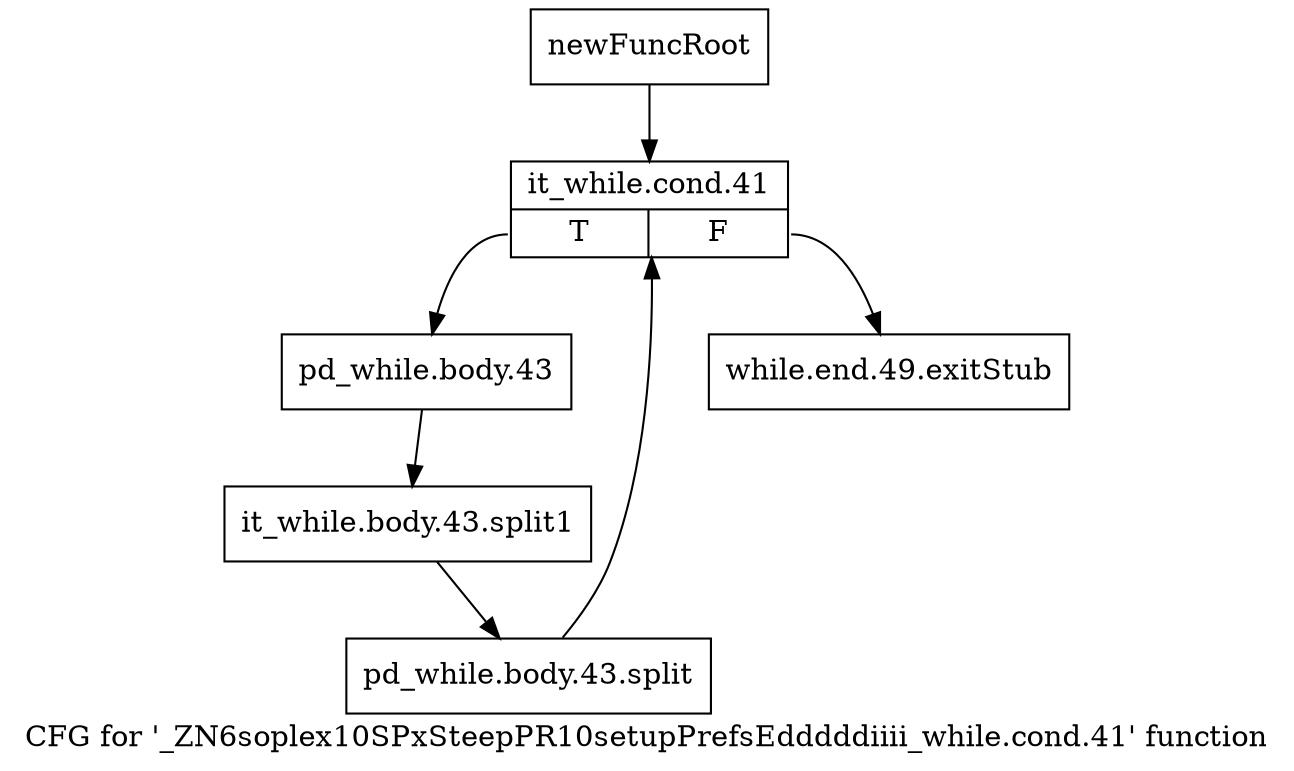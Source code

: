 digraph "CFG for '_ZN6soplex10SPxSteepPR10setupPrefsEdddddiiii_while.cond.41' function" {
	label="CFG for '_ZN6soplex10SPxSteepPR10setupPrefsEdddddiiii_while.cond.41' function";

	Node0x2f14950 [shape=record,label="{newFuncRoot}"];
	Node0x2f14950 -> Node0x2f149f0;
	Node0x2f149a0 [shape=record,label="{while.end.49.exitStub}"];
	Node0x2f149f0 [shape=record,label="{it_while.cond.41|{<s0>T|<s1>F}}"];
	Node0x2f149f0:s0 -> Node0x2f14a40;
	Node0x2f149f0:s1 -> Node0x2f149a0;
	Node0x2f14a40 [shape=record,label="{pd_while.body.43}"];
	Node0x2f14a40 -> Node0x33c3100;
	Node0x33c3100 [shape=record,label="{it_while.body.43.split1}"];
	Node0x33c3100 -> Node0x3484320;
	Node0x3484320 [shape=record,label="{pd_while.body.43.split}"];
	Node0x3484320 -> Node0x2f149f0;
}
